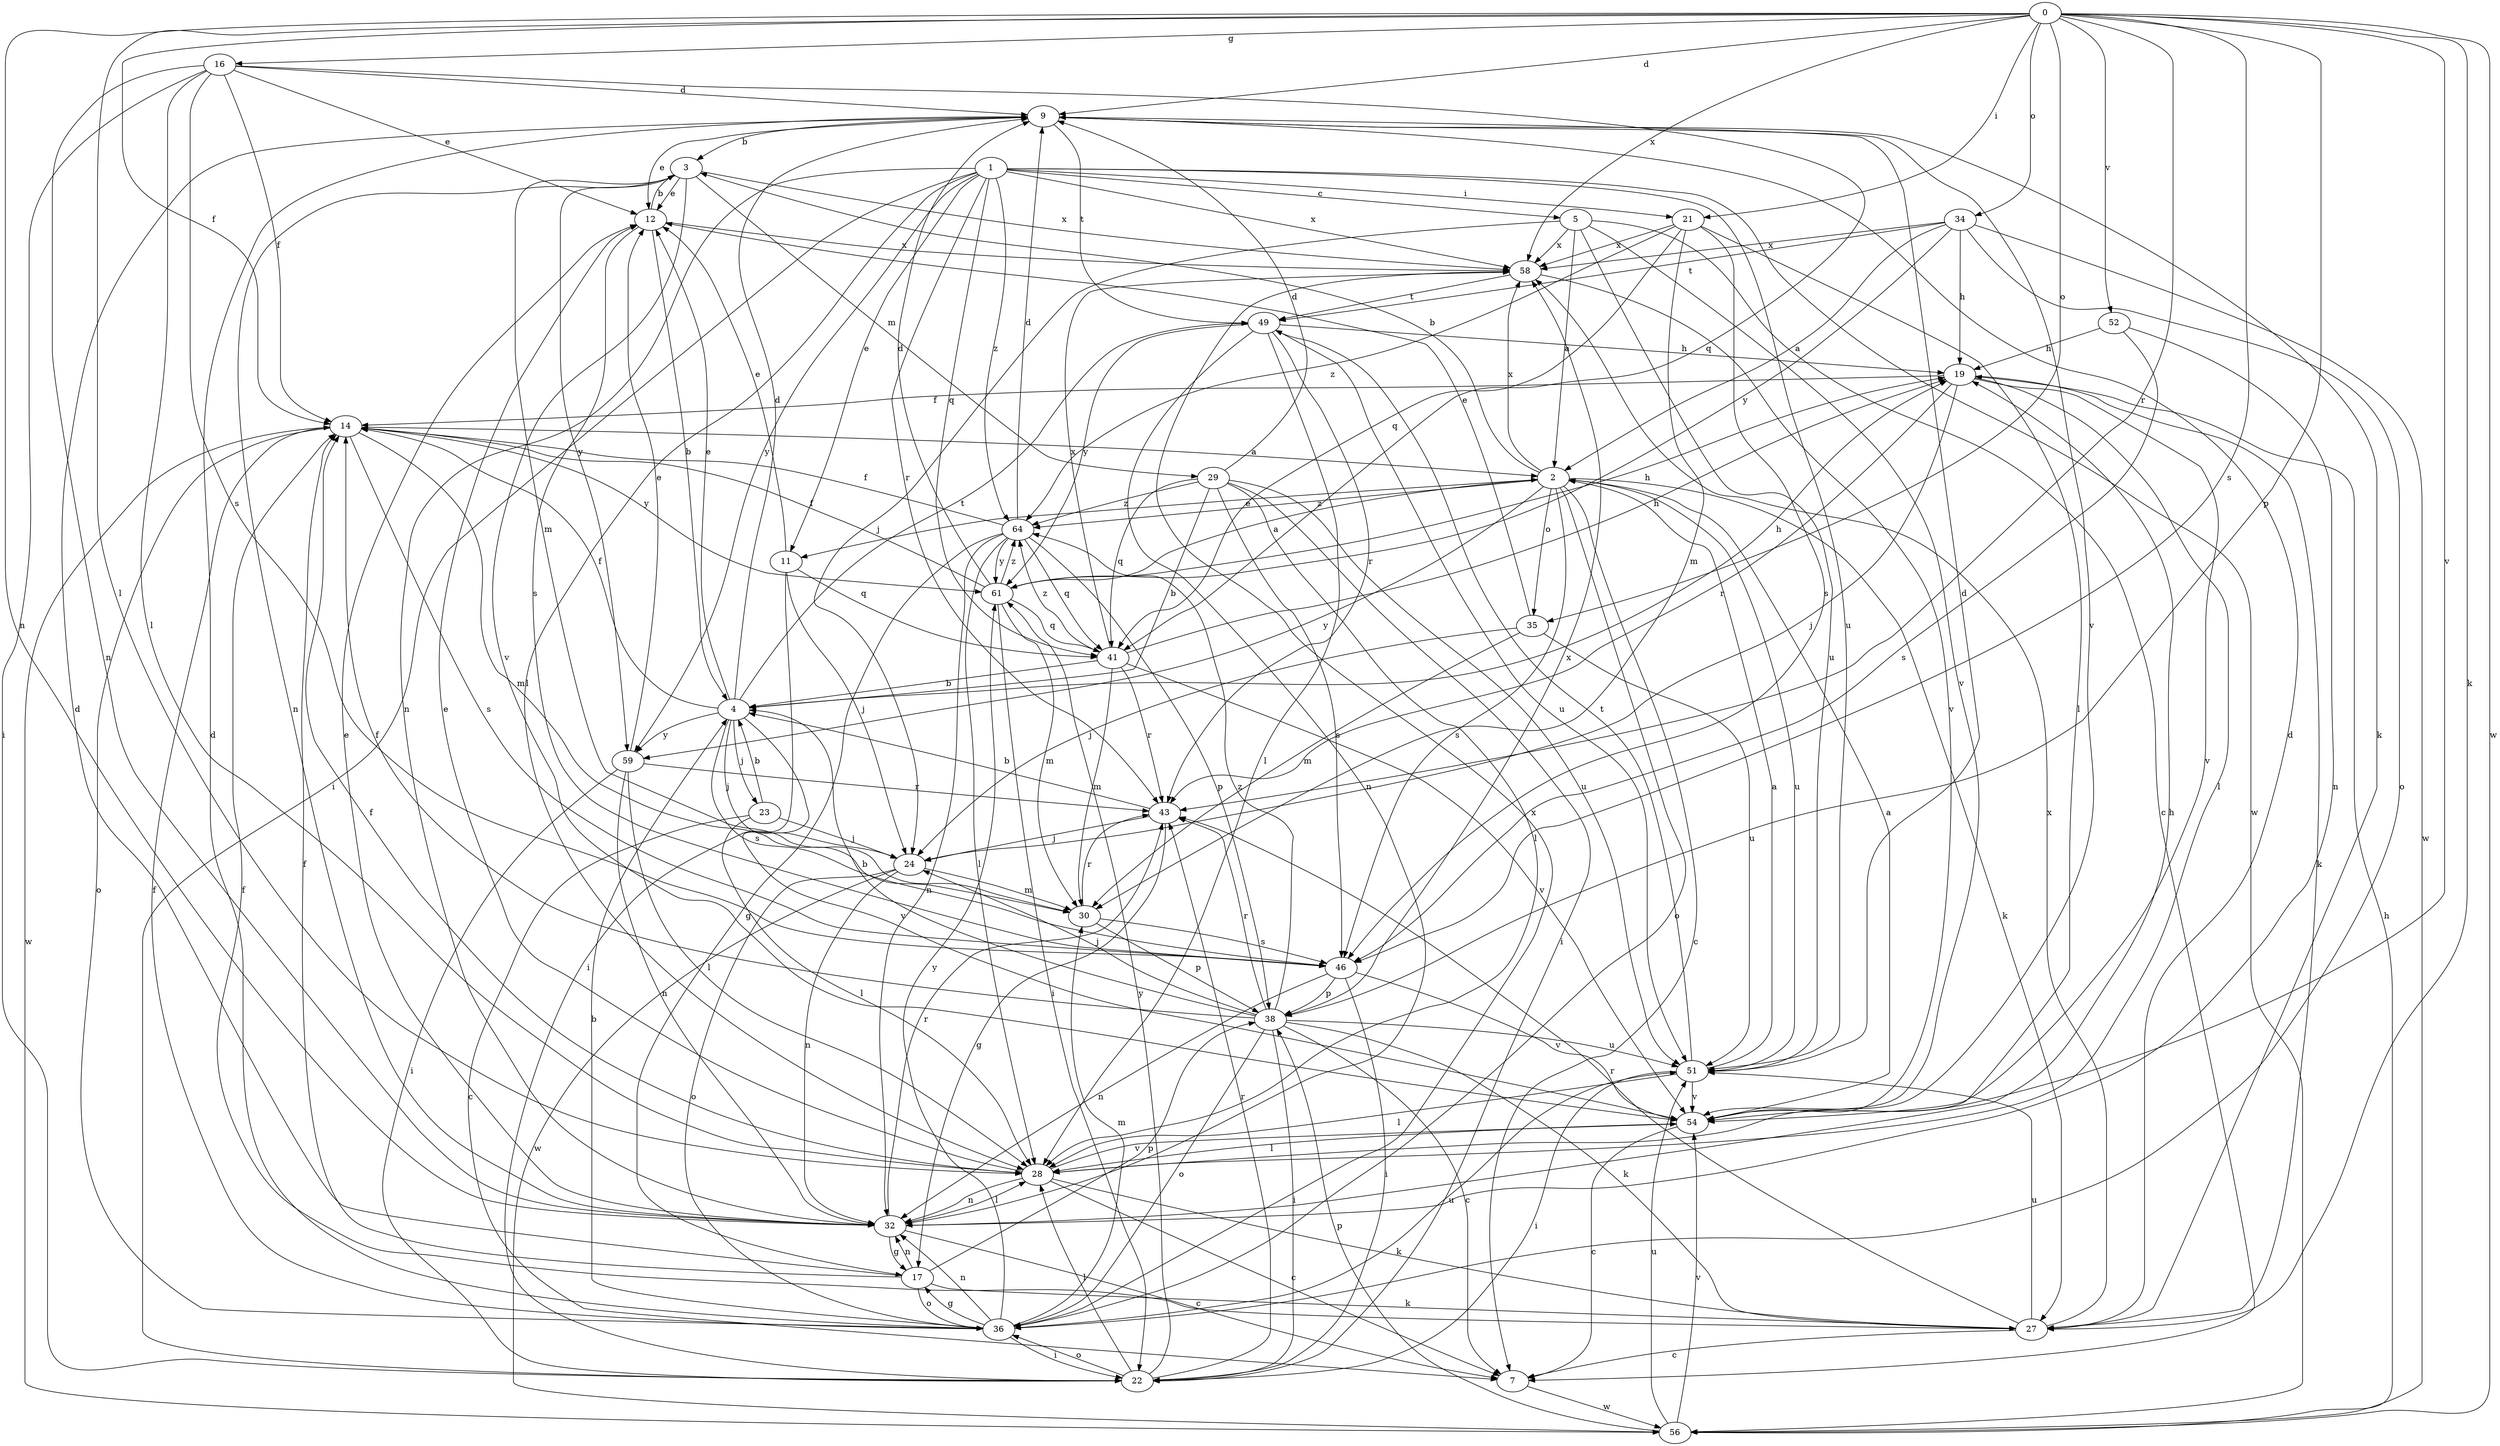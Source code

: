 strict digraph  {
0;
1;
2;
3;
4;
5;
7;
9;
11;
12;
14;
16;
17;
19;
21;
22;
23;
24;
27;
28;
29;
30;
32;
34;
35;
36;
38;
41;
43;
46;
49;
51;
52;
54;
56;
58;
59;
61;
64;
0 -> 9  [label=d];
0 -> 14  [label=f];
0 -> 16  [label=g];
0 -> 21  [label=i];
0 -> 27  [label=k];
0 -> 28  [label=l];
0 -> 32  [label=n];
0 -> 34  [label=o];
0 -> 35  [label=o];
0 -> 38  [label=p];
0 -> 43  [label=r];
0 -> 46  [label=s];
0 -> 52  [label=v];
0 -> 54  [label=v];
0 -> 56  [label=w];
0 -> 58  [label=x];
1 -> 5  [label=c];
1 -> 11  [label=e];
1 -> 21  [label=i];
1 -> 22  [label=i];
1 -> 28  [label=l];
1 -> 32  [label=n];
1 -> 41  [label=q];
1 -> 43  [label=r];
1 -> 51  [label=u];
1 -> 56  [label=w];
1 -> 58  [label=x];
1 -> 59  [label=y];
1 -> 64  [label=z];
2 -> 3  [label=b];
2 -> 7  [label=c];
2 -> 11  [label=e];
2 -> 27  [label=k];
2 -> 35  [label=o];
2 -> 36  [label=o];
2 -> 46  [label=s];
2 -> 51  [label=u];
2 -> 58  [label=x];
2 -> 59  [label=y];
2 -> 64  [label=z];
3 -> 12  [label=e];
3 -> 29  [label=m];
3 -> 30  [label=m];
3 -> 32  [label=n];
3 -> 54  [label=v];
3 -> 58  [label=x];
3 -> 59  [label=y];
4 -> 9  [label=d];
4 -> 12  [label=e];
4 -> 14  [label=f];
4 -> 19  [label=h];
4 -> 23  [label=j];
4 -> 24  [label=j];
4 -> 46  [label=s];
4 -> 49  [label=t];
4 -> 54  [label=v];
4 -> 59  [label=y];
5 -> 2  [label=a];
5 -> 7  [label=c];
5 -> 24  [label=j];
5 -> 51  [label=u];
5 -> 54  [label=v];
5 -> 58  [label=x];
7 -> 56  [label=w];
9 -> 3  [label=b];
9 -> 12  [label=e];
9 -> 27  [label=k];
9 -> 49  [label=t];
9 -> 54  [label=v];
11 -> 12  [label=e];
11 -> 22  [label=i];
11 -> 24  [label=j];
11 -> 41  [label=q];
12 -> 3  [label=b];
12 -> 4  [label=b];
12 -> 46  [label=s];
12 -> 58  [label=x];
14 -> 2  [label=a];
14 -> 30  [label=m];
14 -> 36  [label=o];
14 -> 46  [label=s];
14 -> 56  [label=w];
14 -> 61  [label=y];
16 -> 9  [label=d];
16 -> 12  [label=e];
16 -> 14  [label=f];
16 -> 22  [label=i];
16 -> 28  [label=l];
16 -> 32  [label=n];
16 -> 41  [label=q];
16 -> 46  [label=s];
17 -> 9  [label=d];
17 -> 14  [label=f];
17 -> 27  [label=k];
17 -> 32  [label=n];
17 -> 36  [label=o];
17 -> 38  [label=p];
19 -> 14  [label=f];
19 -> 24  [label=j];
19 -> 27  [label=k];
19 -> 28  [label=l];
19 -> 43  [label=r];
19 -> 54  [label=v];
21 -> 28  [label=l];
21 -> 30  [label=m];
21 -> 41  [label=q];
21 -> 46  [label=s];
21 -> 58  [label=x];
21 -> 64  [label=z];
22 -> 28  [label=l];
22 -> 36  [label=o];
22 -> 43  [label=r];
22 -> 61  [label=y];
23 -> 4  [label=b];
23 -> 7  [label=c];
23 -> 24  [label=j];
23 -> 28  [label=l];
24 -> 30  [label=m];
24 -> 32  [label=n];
24 -> 36  [label=o];
24 -> 56  [label=w];
27 -> 7  [label=c];
27 -> 9  [label=d];
27 -> 14  [label=f];
27 -> 43  [label=r];
27 -> 51  [label=u];
27 -> 58  [label=x];
28 -> 7  [label=c];
28 -> 12  [label=e];
28 -> 14  [label=f];
28 -> 27  [label=k];
28 -> 32  [label=n];
28 -> 54  [label=v];
29 -> 4  [label=b];
29 -> 9  [label=d];
29 -> 22  [label=i];
29 -> 28  [label=l];
29 -> 41  [label=q];
29 -> 46  [label=s];
29 -> 51  [label=u];
29 -> 64  [label=z];
30 -> 38  [label=p];
30 -> 43  [label=r];
30 -> 46  [label=s];
32 -> 7  [label=c];
32 -> 12  [label=e];
32 -> 17  [label=g];
32 -> 19  [label=h];
32 -> 28  [label=l];
32 -> 43  [label=r];
34 -> 2  [label=a];
34 -> 19  [label=h];
34 -> 36  [label=o];
34 -> 49  [label=t];
34 -> 56  [label=w];
34 -> 58  [label=x];
34 -> 61  [label=y];
35 -> 12  [label=e];
35 -> 24  [label=j];
35 -> 30  [label=m];
35 -> 51  [label=u];
36 -> 4  [label=b];
36 -> 9  [label=d];
36 -> 14  [label=f];
36 -> 17  [label=g];
36 -> 22  [label=i];
36 -> 30  [label=m];
36 -> 32  [label=n];
36 -> 51  [label=u];
36 -> 58  [label=x];
36 -> 61  [label=y];
38 -> 4  [label=b];
38 -> 7  [label=c];
38 -> 14  [label=f];
38 -> 22  [label=i];
38 -> 24  [label=j];
38 -> 27  [label=k];
38 -> 36  [label=o];
38 -> 43  [label=r];
38 -> 51  [label=u];
38 -> 58  [label=x];
38 -> 64  [label=z];
41 -> 4  [label=b];
41 -> 19  [label=h];
41 -> 30  [label=m];
41 -> 43  [label=r];
41 -> 54  [label=v];
41 -> 58  [label=x];
41 -> 64  [label=z];
43 -> 4  [label=b];
43 -> 17  [label=g];
43 -> 24  [label=j];
46 -> 22  [label=i];
46 -> 32  [label=n];
46 -> 38  [label=p];
46 -> 54  [label=v];
49 -> 19  [label=h];
49 -> 28  [label=l];
49 -> 32  [label=n];
49 -> 43  [label=r];
49 -> 51  [label=u];
49 -> 61  [label=y];
51 -> 2  [label=a];
51 -> 9  [label=d];
51 -> 22  [label=i];
51 -> 28  [label=l];
51 -> 49  [label=t];
51 -> 54  [label=v];
52 -> 19  [label=h];
52 -> 32  [label=n];
52 -> 46  [label=s];
54 -> 2  [label=a];
54 -> 7  [label=c];
54 -> 28  [label=l];
56 -> 19  [label=h];
56 -> 38  [label=p];
56 -> 51  [label=u];
56 -> 54  [label=v];
58 -> 49  [label=t];
58 -> 54  [label=v];
59 -> 12  [label=e];
59 -> 22  [label=i];
59 -> 28  [label=l];
59 -> 32  [label=n];
59 -> 43  [label=r];
61 -> 2  [label=a];
61 -> 9  [label=d];
61 -> 14  [label=f];
61 -> 19  [label=h];
61 -> 22  [label=i];
61 -> 30  [label=m];
61 -> 41  [label=q];
61 -> 64  [label=z];
64 -> 9  [label=d];
64 -> 14  [label=f];
64 -> 17  [label=g];
64 -> 28  [label=l];
64 -> 32  [label=n];
64 -> 38  [label=p];
64 -> 41  [label=q];
64 -> 61  [label=y];
}
